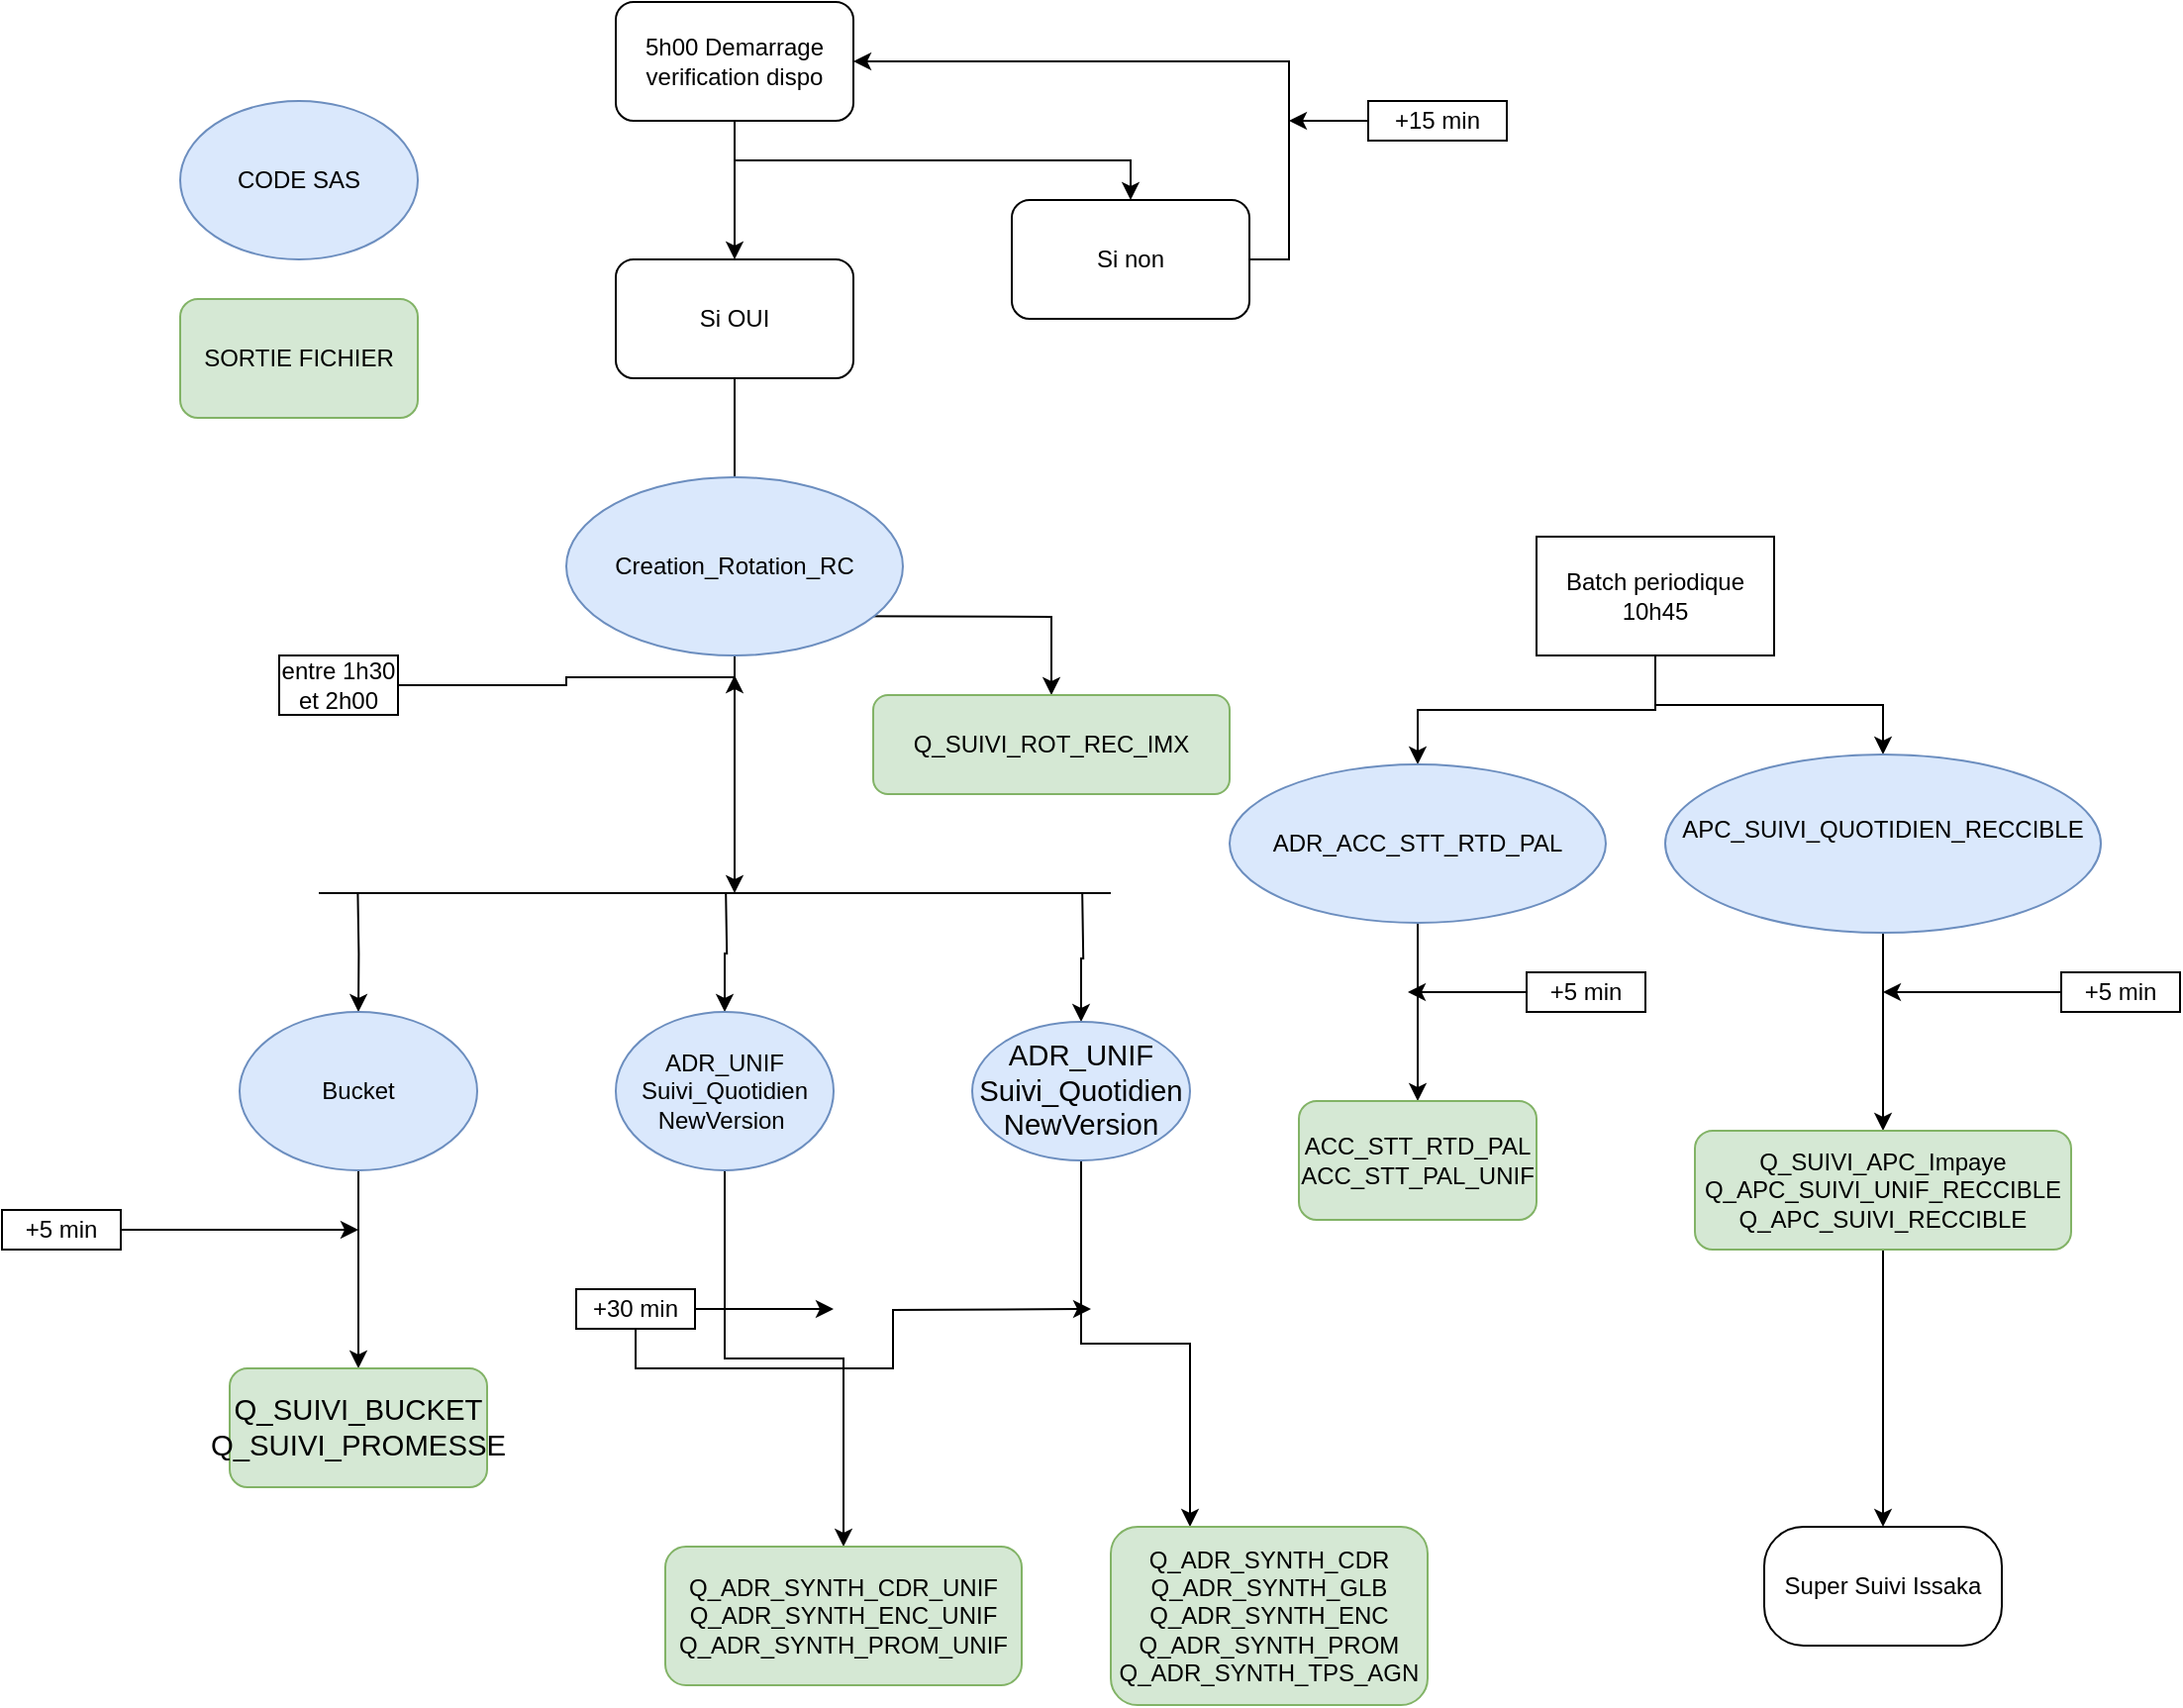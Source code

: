 <mxfile version="24.7.6">
  <diagram name="Page-1" id="-a0-zAkRaLJkd7rUqVzm">
    <mxGraphModel dx="1395" dy="2015" grid="1" gridSize="10" guides="1" tooltips="1" connect="1" arrows="1" fold="1" page="1" pageScale="1" pageWidth="1527" pageHeight="1169" math="0" shadow="0">
      <root>
        <mxCell id="0" />
        <mxCell id="1" parent="0" />
        <mxCell id="X-31tRASMu3qVLpS4dHG-3" value="" style="edgeStyle=orthogonalEdgeStyle;rounded=0;orthogonalLoop=1;jettySize=auto;html=1;" parent="1" source="X-31tRASMu3qVLpS4dHG-1" target="X-31tRASMu3qVLpS4dHG-2" edge="1">
          <mxGeometry relative="1" as="geometry" />
        </mxCell>
        <mxCell id="X-31tRASMu3qVLpS4dHG-1" value="5h00 Demarrage verification dispo" style="rounded=1;whiteSpace=wrap;html=1;" parent="1" vertex="1">
          <mxGeometry x="420" y="-310" width="120" height="60" as="geometry" />
        </mxCell>
        <mxCell id="X-31tRASMu3qVLpS4dHG-5" value="" style="edgeStyle=orthogonalEdgeStyle;rounded=0;orthogonalLoop=1;jettySize=auto;html=1;" parent="1" source="X-31tRASMu3qVLpS4dHG-2" edge="1">
          <mxGeometry relative="1" as="geometry">
            <mxPoint x="480" y="-60" as="targetPoint" />
          </mxGeometry>
        </mxCell>
        <mxCell id="X-31tRASMu3qVLpS4dHG-2" value="Si OUI" style="whiteSpace=wrap;html=1;rounded=1;" parent="1" vertex="1">
          <mxGeometry x="420" y="-180" width="120" height="60" as="geometry" />
        </mxCell>
        <mxCell id="X-31tRASMu3qVLpS4dHG-12" value="" style="edgeStyle=orthogonalEdgeStyle;rounded=0;orthogonalLoop=1;jettySize=auto;html=1;" parent="1" target="X-31tRASMu3qVLpS4dHG-11" edge="1">
          <mxGeometry relative="1" as="geometry">
            <mxPoint x="480" as="sourcePoint" />
          </mxGeometry>
        </mxCell>
        <mxCell id="X-31tRASMu3qVLpS4dHG-7" style="edgeStyle=orthogonalEdgeStyle;rounded=0;orthogonalLoop=1;jettySize=auto;html=1;exitX=0.5;exitY=1;exitDx=0;exitDy=0;entryX=0.5;entryY=0;entryDx=0;entryDy=0;" parent="1" source="X-31tRASMu3qVLpS4dHG-1" target="X-31tRASMu3qVLpS4dHG-6" edge="1">
          <mxGeometry relative="1" as="geometry" />
        </mxCell>
        <mxCell id="X-31tRASMu3qVLpS4dHG-8" style="edgeStyle=orthogonalEdgeStyle;rounded=0;orthogonalLoop=1;jettySize=auto;html=1;exitX=1;exitY=0.5;exitDx=0;exitDy=0;entryX=1;entryY=0.5;entryDx=0;entryDy=0;" parent="1" source="X-31tRASMu3qVLpS4dHG-6" target="X-31tRASMu3qVLpS4dHG-1" edge="1">
          <mxGeometry relative="1" as="geometry" />
        </mxCell>
        <mxCell id="X-31tRASMu3qVLpS4dHG-6" value="Si non" style="rounded=1;whiteSpace=wrap;html=1;" parent="1" vertex="1">
          <mxGeometry x="620" y="-210" width="120" height="60" as="geometry" />
        </mxCell>
        <mxCell id="X-31tRASMu3qVLpS4dHG-10" style="edgeStyle=orthogonalEdgeStyle;rounded=0;orthogonalLoop=1;jettySize=auto;html=1;" parent="1" source="X-31tRASMu3qVLpS4dHG-9" edge="1">
          <mxGeometry relative="1" as="geometry">
            <mxPoint x="760" y="-250" as="targetPoint" />
          </mxGeometry>
        </mxCell>
        <mxCell id="X-31tRASMu3qVLpS4dHG-9" value="+15 min" style="rounded=0;whiteSpace=wrap;html=1;" parent="1" vertex="1">
          <mxGeometry x="800" y="-260" width="70" height="20" as="geometry" />
        </mxCell>
        <mxCell id="X-31tRASMu3qVLpS4dHG-11" value="&lt;span dir=&quot;ltr&quot; class=&quot;ui-provider a b c d e f g h i j k l m n o p q r s t u v w x y z ab ac ae af ag ah ai aj ak&quot;&gt;Q_SUIVI_ROT_REC_IMX&lt;/span&gt;" style="rounded=1;whiteSpace=wrap;html=1;fillColor=#d5e8d4;strokeColor=#82b366;" parent="1" vertex="1">
          <mxGeometry x="550" y="40" width="180" height="50" as="geometry" />
        </mxCell>
        <mxCell id="X-31tRASMu3qVLpS4dHG-14" style="edgeStyle=orthogonalEdgeStyle;rounded=0;orthogonalLoop=1;jettySize=auto;html=1;" parent="1" source="X-31tRASMu3qVLpS4dHG-13" edge="1">
          <mxGeometry relative="1" as="geometry">
            <mxPoint x="480" y="30" as="targetPoint" />
            <Array as="points">
              <mxPoint x="395" y="35" />
              <mxPoint x="395" y="31" />
            </Array>
          </mxGeometry>
        </mxCell>
        <mxCell id="X-31tRASMu3qVLpS4dHG-13" value="entre 1h30 et 2h00" style="rounded=0;whiteSpace=wrap;html=1;" parent="1" vertex="1">
          <mxGeometry x="250" y="20" width="60" height="30" as="geometry" />
        </mxCell>
        <mxCell id="X-31tRASMu3qVLpS4dHG-27" value="Super Suivi Issaka" style="whiteSpace=wrap;html=1;rounded=1;arcSize=33;" parent="1" vertex="1">
          <mxGeometry x="1000" y="460" width="120" height="60" as="geometry" />
        </mxCell>
        <mxCell id="QnKmiuLsf_0pgqNiHcF8-11" style="edgeStyle=orthogonalEdgeStyle;rounded=0;orthogonalLoop=1;jettySize=auto;html=1;" edge="1" parent="1" source="X-31tRASMu3qVLpS4dHG-30">
          <mxGeometry relative="1" as="geometry">
            <mxPoint x="530" y="350" as="targetPoint" />
          </mxGeometry>
        </mxCell>
        <mxCell id="QnKmiuLsf_0pgqNiHcF8-43" style="edgeStyle=orthogonalEdgeStyle;rounded=0;orthogonalLoop=1;jettySize=auto;html=1;exitX=0.5;exitY=1;exitDx=0;exitDy=0;" edge="1" parent="1" source="X-31tRASMu3qVLpS4dHG-30">
          <mxGeometry relative="1" as="geometry">
            <mxPoint x="660" y="350" as="targetPoint" />
          </mxGeometry>
        </mxCell>
        <mxCell id="X-31tRASMu3qVLpS4dHG-30" value="+30 min" style="rounded=0;whiteSpace=wrap;html=1;" parent="1" vertex="1">
          <mxGeometry x="400" y="340" width="60" height="20" as="geometry" />
        </mxCell>
        <mxCell id="X-31tRASMu3qVLpS4dHG-39" style="edgeStyle=orthogonalEdgeStyle;rounded=0;orthogonalLoop=1;jettySize=auto;html=1;" parent="1" source="X-31tRASMu3qVLpS4dHG-33" edge="1">
          <mxGeometry relative="1" as="geometry">
            <mxPoint x="290" y="310" as="targetPoint" />
          </mxGeometry>
        </mxCell>
        <mxCell id="X-31tRASMu3qVLpS4dHG-33" value="+5 min" style="rounded=0;whiteSpace=wrap;html=1;" parent="1" vertex="1">
          <mxGeometry x="110" y="300" width="60" height="20" as="geometry" />
        </mxCell>
        <mxCell id="QnKmiuLsf_0pgqNiHcF8-50" style="edgeStyle=orthogonalEdgeStyle;rounded=0;orthogonalLoop=1;jettySize=auto;html=1;" edge="1" parent="1" source="QnKmiuLsf_0pgqNiHcF8-1">
          <mxGeometry relative="1" as="geometry">
            <mxPoint x="480" y="140" as="targetPoint" />
          </mxGeometry>
        </mxCell>
        <mxCell id="QnKmiuLsf_0pgqNiHcF8-1" value="Creation_Rotation_RC" style="ellipse;whiteSpace=wrap;html=1;fillColor=#dae8fc;strokeColor=#6c8ebf;" vertex="1" parent="1">
          <mxGeometry x="395" y="-70" width="170" height="90" as="geometry" />
        </mxCell>
        <mxCell id="QnKmiuLsf_0pgqNiHcF8-4" value="" style="edgeStyle=orthogonalEdgeStyle;rounded=0;orthogonalLoop=1;jettySize=auto;html=1;" edge="1" parent="1" source="QnKmiuLsf_0pgqNiHcF8-2" target="QnKmiuLsf_0pgqNiHcF8-3">
          <mxGeometry relative="1" as="geometry" />
        </mxCell>
        <mxCell id="QnKmiuLsf_0pgqNiHcF8-52" style="edgeStyle=orthogonalEdgeStyle;rounded=0;orthogonalLoop=1;jettySize=auto;html=1;exitX=0.5;exitY=0;exitDx=0;exitDy=0;entryX=0.5;entryY=0;entryDx=0;entryDy=0;" edge="1" parent="1" target="QnKmiuLsf_0pgqNiHcF8-2">
          <mxGeometry relative="1" as="geometry">
            <mxPoint x="289.706" y="140" as="sourcePoint" />
          </mxGeometry>
        </mxCell>
        <mxCell id="QnKmiuLsf_0pgqNiHcF8-2" value="Bucket" style="ellipse;whiteSpace=wrap;html=1;fillColor=#dae8fc;strokeColor=#6c8ebf;" vertex="1" parent="1">
          <mxGeometry x="230" y="200" width="120" height="80" as="geometry" />
        </mxCell>
        <mxCell id="QnKmiuLsf_0pgqNiHcF8-3" value="&lt;span style=&quot;font-size:11.0pt;font-family:&amp;quot;Calibri&amp;quot;,sans-serif;&lt;br/&gt;mso-ascii-theme-font:minor-latin;mso-fareast-font-family:Calibri;mso-fareast-theme-font:&lt;br/&gt;minor-latin;mso-hansi-theme-font:minor-latin;mso-bidi-font-family:&amp;quot;Times New Roman&amp;quot;;&lt;br/&gt;mso-bidi-theme-font:minor-bidi;mso-ansi-language:FR;mso-fareast-language:EN-US;&lt;br/&gt;mso-bidi-language:AR-SA&quot;&gt;Q_SUIVI_BUCKET&lt;br&gt;&lt;/span&gt;&lt;span style=&quot;font-size:11.0pt;font-family:&amp;quot;Calibri&amp;quot;,sans-serif;&lt;br/&gt;mso-ascii-theme-font:minor-latin;mso-fareast-font-family:Calibri;mso-fareast-theme-font:&lt;br/&gt;minor-latin;mso-hansi-theme-font:minor-latin;mso-bidi-font-family:&amp;quot;Times New Roman&amp;quot;;&lt;br/&gt;mso-bidi-theme-font:minor-bidi;mso-ansi-language:FR;mso-fareast-language:EN-US;&lt;br/&gt;mso-bidi-language:AR-SA&quot;&gt;Q_SUIVI_PROMESSE&lt;/span&gt;&lt;span style=&quot;font-size:11.0pt;font-family:&amp;quot;Calibri&amp;quot;,sans-serif;&lt;br/&gt;mso-ascii-theme-font:minor-latin;mso-fareast-font-family:Calibri;mso-fareast-theme-font:&lt;br/&gt;minor-latin;mso-hansi-theme-font:minor-latin;mso-bidi-font-family:&amp;quot;Times New Roman&amp;quot;;&lt;br/&gt;mso-bidi-theme-font:minor-bidi;mso-ansi-language:FR;mso-fareast-language:EN-US;&lt;br/&gt;mso-bidi-language:AR-SA&quot;&gt;&lt;br&gt;&lt;/span&gt;" style="rounded=1;whiteSpace=wrap;html=1;fillColor=#d5e8d4;strokeColor=#82b366;" vertex="1" parent="1">
          <mxGeometry x="225" y="380" width="130" height="60" as="geometry" />
        </mxCell>
        <mxCell id="QnKmiuLsf_0pgqNiHcF8-31" style="edgeStyle=orthogonalEdgeStyle;rounded=0;orthogonalLoop=1;jettySize=auto;html=1;entryX=0.5;entryY=0;entryDx=0;entryDy=0;" edge="1" parent="1" source="QnKmiuLsf_0pgqNiHcF8-5" target="QnKmiuLsf_0pgqNiHcF8-8">
          <mxGeometry relative="1" as="geometry" />
        </mxCell>
        <mxCell id="QnKmiuLsf_0pgqNiHcF8-53" style="edgeStyle=orthogonalEdgeStyle;rounded=0;orthogonalLoop=1;jettySize=auto;html=1;exitX=0.5;exitY=0;exitDx=0;exitDy=0;entryX=0.5;entryY=0;entryDx=0;entryDy=0;" edge="1" parent="1" target="QnKmiuLsf_0pgqNiHcF8-5">
          <mxGeometry relative="1" as="geometry">
            <mxPoint x="475.588" y="140" as="sourcePoint" />
          </mxGeometry>
        </mxCell>
        <mxCell id="QnKmiuLsf_0pgqNiHcF8-5" value="&lt;p class=&quot;MsoListParagraph&quot;&gt;ADR_UNIF Suivi_Quotidien&lt;br&gt;NewVersion&amp;nbsp;&lt;br&gt;&lt;/p&gt;" style="ellipse;whiteSpace=wrap;html=1;fillColor=#dae8fc;strokeColor=#6c8ebf;" vertex="1" parent="1">
          <mxGeometry x="420" y="200" width="110" height="80" as="geometry" />
        </mxCell>
        <mxCell id="QnKmiuLsf_0pgqNiHcF8-8" value="Q_ADR_SYNTH_CDR_UNIF&lt;div&gt;Q_ADR_SYNTH_ENC_UNIF&lt;br&gt;&lt;/div&gt;&lt;div&gt;Q_ADR_SYNTH_PROM_UNIF&lt;br&gt;&lt;/div&gt;" style="rounded=1;whiteSpace=wrap;html=1;fillColor=#d5e8d4;strokeColor=#82b366;" vertex="1" parent="1">
          <mxGeometry x="445" y="470" width="180" height="70" as="geometry" />
        </mxCell>
        <mxCell id="QnKmiuLsf_0pgqNiHcF8-17" value="Batch periodique 10h45" style="rounded=0;whiteSpace=wrap;html=1;" vertex="1" parent="1">
          <mxGeometry x="885" y="-40" width="120" height="60" as="geometry" />
        </mxCell>
        <mxCell id="QnKmiuLsf_0pgqNiHcF8-27" value="" style="edgeStyle=orthogonalEdgeStyle;rounded=0;orthogonalLoop=1;jettySize=auto;html=1;" edge="1" parent="1" source="QnKmiuLsf_0pgqNiHcF8-19" target="QnKmiuLsf_0pgqNiHcF8-26">
          <mxGeometry relative="1" as="geometry" />
        </mxCell>
        <mxCell id="QnKmiuLsf_0pgqNiHcF8-44" style="edgeStyle=orthogonalEdgeStyle;rounded=0;orthogonalLoop=1;jettySize=auto;html=1;exitX=0.5;exitY=1;exitDx=0;exitDy=0;entryX=0.5;entryY=0;entryDx=0;entryDy=0;" edge="1" parent="1" source="QnKmiuLsf_0pgqNiHcF8-17" target="QnKmiuLsf_0pgqNiHcF8-19">
          <mxGeometry relative="1" as="geometry" />
        </mxCell>
        <mxCell id="QnKmiuLsf_0pgqNiHcF8-19" value="&lt;span style=&quot;text-wrap: nowrap;&quot;&gt;APC_SUIVI_QUOTIDIEN_RECCIBLE&lt;br&gt;&lt;br&gt;&lt;/span&gt;" style="ellipse;whiteSpace=wrap;html=1;fillColor=#dae8fc;strokeColor=#6c8ebf;" vertex="1" parent="1">
          <mxGeometry x="950" y="70" width="220" height="90" as="geometry" />
        </mxCell>
        <mxCell id="QnKmiuLsf_0pgqNiHcF8-25" value="" style="edgeStyle=orthogonalEdgeStyle;rounded=0;orthogonalLoop=1;jettySize=auto;html=1;" edge="1" parent="1" source="QnKmiuLsf_0pgqNiHcF8-20" target="QnKmiuLsf_0pgqNiHcF8-24">
          <mxGeometry relative="1" as="geometry" />
        </mxCell>
        <mxCell id="QnKmiuLsf_0pgqNiHcF8-45" style="edgeStyle=orthogonalEdgeStyle;rounded=0;orthogonalLoop=1;jettySize=auto;html=1;exitX=0.5;exitY=1;exitDx=0;exitDy=0;entryX=0.5;entryY=0;entryDx=0;entryDy=0;" edge="1" parent="1" source="QnKmiuLsf_0pgqNiHcF8-17" target="QnKmiuLsf_0pgqNiHcF8-20">
          <mxGeometry relative="1" as="geometry" />
        </mxCell>
        <mxCell id="QnKmiuLsf_0pgqNiHcF8-20" value="&lt;span style=&quot;text-wrap: nowrap;&quot;&gt;ADR_ACC_STT_RTD_PAL&lt;/span&gt;" style="ellipse;whiteSpace=wrap;html=1;fillColor=#dae8fc;strokeColor=#6c8ebf;" vertex="1" parent="1">
          <mxGeometry x="730" y="75" width="190" height="80" as="geometry" />
        </mxCell>
        <mxCell id="QnKmiuLsf_0pgqNiHcF8-24" value="ACC_STT_RTD_PAL&lt;br&gt;ACC_STT_PAL_UNIF" style="rounded=1;whiteSpace=wrap;html=1;fillColor=#d5e8d4;strokeColor=#82b366;" vertex="1" parent="1">
          <mxGeometry x="765" y="245" width="120" height="60" as="geometry" />
        </mxCell>
        <mxCell id="QnKmiuLsf_0pgqNiHcF8-30" style="edgeStyle=orthogonalEdgeStyle;rounded=0;orthogonalLoop=1;jettySize=auto;html=1;entryX=0.5;entryY=0;entryDx=0;entryDy=0;" edge="1" parent="1" source="QnKmiuLsf_0pgqNiHcF8-26" target="X-31tRASMu3qVLpS4dHG-27">
          <mxGeometry relative="1" as="geometry" />
        </mxCell>
        <mxCell id="QnKmiuLsf_0pgqNiHcF8-26" value="Q_SUIVI_APC_Impaye&lt;br&gt;Q_APC_SUIVI_UNIF_RECCIBLE&lt;br&gt;Q_APC_SUIVI_RECCIBLE" style="rounded=1;whiteSpace=wrap;html=1;fillColor=#d5e8d4;strokeColor=#82b366;" vertex="1" parent="1">
          <mxGeometry x="965" y="260" width="190" height="60" as="geometry" />
        </mxCell>
        <mxCell id="QnKmiuLsf_0pgqNiHcF8-38" style="edgeStyle=orthogonalEdgeStyle;rounded=0;orthogonalLoop=1;jettySize=auto;html=1;" edge="1" parent="1" source="QnKmiuLsf_0pgqNiHcF8-34">
          <mxGeometry relative="1" as="geometry">
            <mxPoint x="820" y="190" as="targetPoint" />
          </mxGeometry>
        </mxCell>
        <mxCell id="QnKmiuLsf_0pgqNiHcF8-34" value="+5 min" style="rounded=0;whiteSpace=wrap;html=1;" vertex="1" parent="1">
          <mxGeometry x="880" y="180" width="60" height="20" as="geometry" />
        </mxCell>
        <mxCell id="QnKmiuLsf_0pgqNiHcF8-36" style="edgeStyle=orthogonalEdgeStyle;rounded=0;orthogonalLoop=1;jettySize=auto;html=1;" edge="1" parent="1" source="QnKmiuLsf_0pgqNiHcF8-35">
          <mxGeometry relative="1" as="geometry">
            <mxPoint x="1060" y="190" as="targetPoint" />
          </mxGeometry>
        </mxCell>
        <mxCell id="QnKmiuLsf_0pgqNiHcF8-35" value="+5 min" style="rounded=0;whiteSpace=wrap;html=1;" vertex="1" parent="1">
          <mxGeometry x="1150" y="180" width="60" height="20" as="geometry" />
        </mxCell>
        <mxCell id="QnKmiuLsf_0pgqNiHcF8-48" style="edgeStyle=orthogonalEdgeStyle;rounded=0;orthogonalLoop=1;jettySize=auto;html=1;exitX=0.5;exitY=1;exitDx=0;exitDy=0;entryX=0.25;entryY=0;entryDx=0;entryDy=0;" edge="1" parent="1" source="QnKmiuLsf_0pgqNiHcF8-39" target="QnKmiuLsf_0pgqNiHcF8-42">
          <mxGeometry relative="1" as="geometry" />
        </mxCell>
        <mxCell id="QnKmiuLsf_0pgqNiHcF8-54" style="edgeStyle=orthogonalEdgeStyle;rounded=0;orthogonalLoop=1;jettySize=auto;html=1;exitX=0.5;exitY=0;exitDx=0;exitDy=0;entryX=0.5;entryY=0;entryDx=0;entryDy=0;" edge="1" parent="1" target="QnKmiuLsf_0pgqNiHcF8-39">
          <mxGeometry relative="1" as="geometry">
            <mxPoint x="655.588" y="140" as="sourcePoint" />
          </mxGeometry>
        </mxCell>
        <mxCell id="QnKmiuLsf_0pgqNiHcF8-39" value="&lt;span style=&quot;background-color: initial; font-family: Calibri, sans-serif; font-size: 11pt;&quot;&gt;ADR_UNIF&lt;br&gt;Suivi_Quotidien NewVersion&lt;/span&gt;" style="ellipse;whiteSpace=wrap;html=1;fillColor=#dae8fc;strokeColor=#6c8ebf;" vertex="1" parent="1">
          <mxGeometry x="600" y="205" width="110" height="70" as="geometry" />
        </mxCell>
        <mxCell id="QnKmiuLsf_0pgqNiHcF8-42" value="Q_ADR_SYNTH_CDR&lt;br&gt;Q_ADR_SYNTH_GLB&lt;br&gt;Q_ADR_SYNTH_ENC&lt;br&gt;Q_ADR_SYNTH_PROM&lt;br&gt;Q_ADR_SYNTH_TPS_AGN" style="rounded=1;whiteSpace=wrap;html=1;fillColor=#d5e8d4;strokeColor=#82b366;" vertex="1" parent="1">
          <mxGeometry x="670" y="460" width="160" height="90" as="geometry" />
        </mxCell>
        <mxCell id="QnKmiuLsf_0pgqNiHcF8-46" value="CODE SAS" style="ellipse;whiteSpace=wrap;html=1;fillColor=#dae8fc;strokeColor=#6c8ebf;" vertex="1" parent="1">
          <mxGeometry x="200" y="-260" width="120" height="80" as="geometry" />
        </mxCell>
        <mxCell id="QnKmiuLsf_0pgqNiHcF8-47" value="SORTIE FICHIER" style="rounded=1;whiteSpace=wrap;html=1;fillColor=#d5e8d4;strokeColor=#82b366;" vertex="1" parent="1">
          <mxGeometry x="200" y="-160" width="120" height="60" as="geometry" />
        </mxCell>
        <mxCell id="QnKmiuLsf_0pgqNiHcF8-51" value="" style="endArrow=none;html=1;rounded=0;" edge="1" parent="1">
          <mxGeometry width="50" height="50" relative="1" as="geometry">
            <mxPoint x="270" y="140" as="sourcePoint" />
            <mxPoint x="670" y="140" as="targetPoint" />
          </mxGeometry>
        </mxCell>
      </root>
    </mxGraphModel>
  </diagram>
</mxfile>
